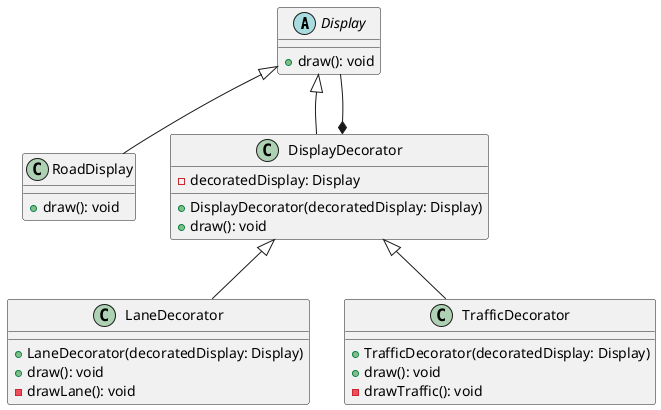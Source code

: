 @startuml
abstract class Display {
  +draw(): void
}

class RoadDisplay {
  +draw(): void
}

class DisplayDecorator {
  -decoratedDisplay: Display

  +DisplayDecorator(decoratedDisplay: Display)
  +draw(): void
}

class LaneDecorator {
  +LaneDecorator(decoratedDisplay: Display)
  +draw(): void
  -drawLane(): void
}

class TrafficDecorator {
  +TrafficDecorator(decoratedDisplay: Display)
  +draw(): void
  -drawTraffic(): void
}

Display <|-- RoadDisplay
Display <|-- DisplayDecorator
Display --* DisplayDecorator
DisplayDecorator <|-- LaneDecorator
DisplayDecorator <|-- TrafficDecorator
@enduml
